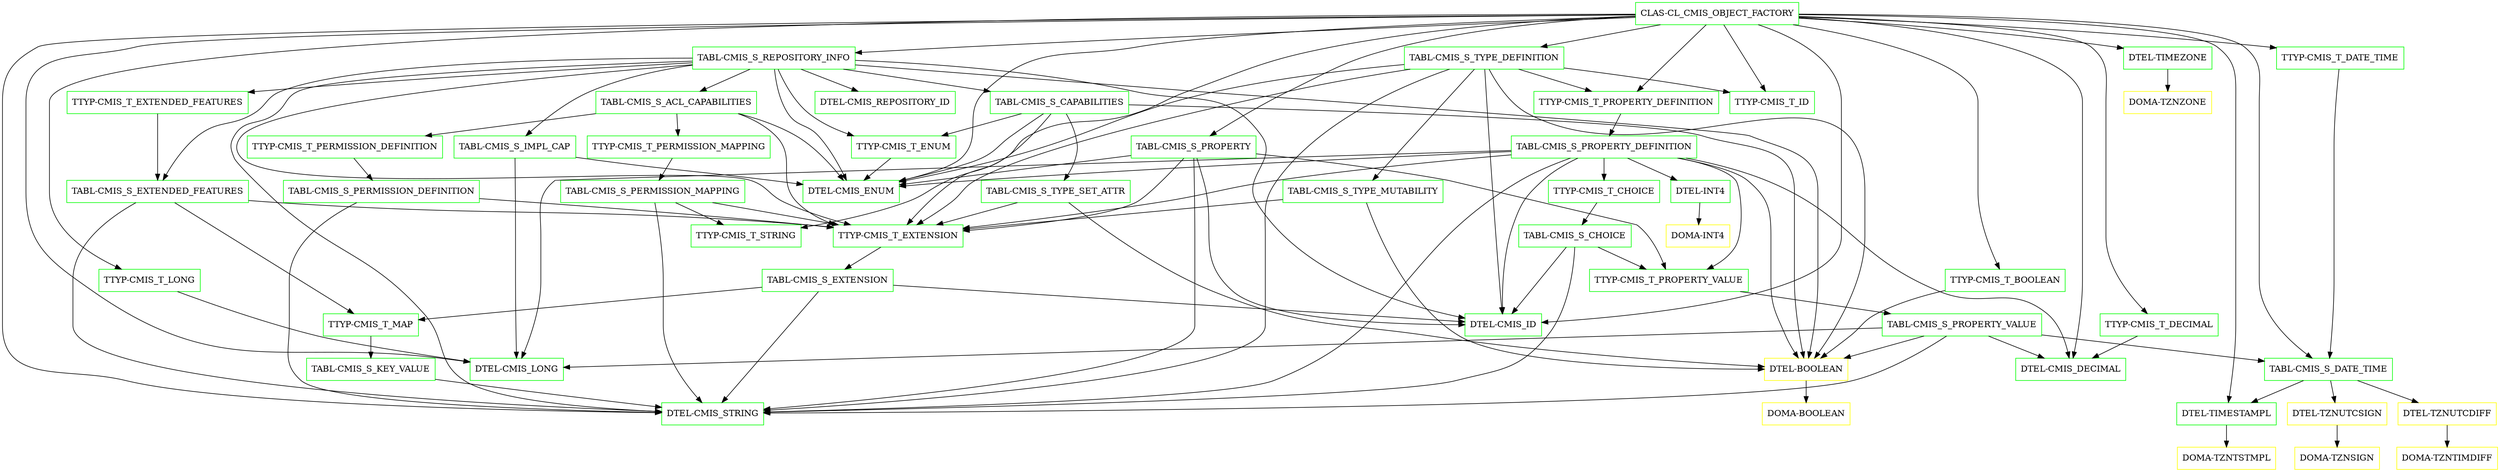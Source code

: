 digraph G {
  "CLAS-CL_CMIS_OBJECT_FACTORY" [shape=box,color=green];
  "TABL-CMIS_S_DATE_TIME" [shape=box,color=green,URL="./TABL_CMIS_S_DATE_TIME.html"];
  "DTEL-TZNUTCSIGN" [shape=box,color=yellow,URL="./DTEL_TZNUTCSIGN.html"];
  "DOMA-TZNSIGN" [shape=box,color=yellow,URL="./DOMA_TZNSIGN.html"];
  "DTEL-TZNUTCDIFF" [shape=box,color=yellow,URL="./DTEL_TZNUTCDIFF.html"];
  "DOMA-TZNTIMDIFF" [shape=box,color=yellow,URL="./DOMA_TZNTIMDIFF.html"];
  "DTEL-TIMESTAMPL" [shape=box,color=green,URL="./DTEL_TIMESTAMPL.html"];
  "DOMA-TZNTSTMPL" [shape=box,color=yellow,URL="./DOMA_TZNTSTMPL.html"];
  "TABL-CMIS_S_REPOSITORY_INFO" [shape=box,color=green,URL="./TABL_CMIS_S_REPOSITORY_INFO.html"];
  "TTYP-CMIS_T_EXTENDED_FEATURES" [shape=box,color=green,URL="./TTYP_CMIS_T_EXTENDED_FEATURES.html"];
  "TABL-CMIS_S_EXTENDED_FEATURES" [shape=box,color=green,URL="./TABL_CMIS_S_EXTENDED_FEATURES.html"];
  "TTYP-CMIS_T_EXTENSION" [shape=box,color=green,URL="./TTYP_CMIS_T_EXTENSION.html"];
  "TABL-CMIS_S_EXTENSION" [shape=box,color=green,URL="./TABL_CMIS_S_EXTENSION.html"];
  "TTYP-CMIS_T_MAP" [shape=box,color=green,URL="./TTYP_CMIS_T_MAP.html"];
  "TABL-CMIS_S_KEY_VALUE" [shape=box,color=green,URL="./TABL_CMIS_S_KEY_VALUE.html"];
  "DTEL-CMIS_STRING" [shape=box,color=green,URL="./DTEL_CMIS_STRING.html"];
  "DTEL-CMIS_ID" [shape=box,color=green,URL="./DTEL_CMIS_ID.html"];
  "TABL-CMIS_S_IMPL_CAP" [shape=box,color=green,URL="./TABL_CMIS_S_IMPL_CAP.html"];
  "DTEL-CMIS_LONG" [shape=box,color=green,URL="./DTEL_CMIS_LONG.html"];
  "DTEL-CMIS_ENUM" [shape=box,color=green,URL="./DTEL_CMIS_ENUM.html"];
  "TABL-CMIS_S_ACL_CAPABILITIES" [shape=box,color=green,URL="./TABL_CMIS_S_ACL_CAPABILITIES.html"];
  "TTYP-CMIS_T_PERMISSION_DEFINITION" [shape=box,color=green,URL="./TTYP_CMIS_T_PERMISSION_DEFINITION.html"];
  "TABL-CMIS_S_PERMISSION_DEFINITION" [shape=box,color=green,URL="./TABL_CMIS_S_PERMISSION_DEFINITION.html"];
  "TTYP-CMIS_T_PERMISSION_MAPPING" [shape=box,color=green,URL="./TTYP_CMIS_T_PERMISSION_MAPPING.html"];
  "TABL-CMIS_S_PERMISSION_MAPPING" [shape=box,color=green,URL="./TABL_CMIS_S_PERMISSION_MAPPING.html"];
  "TTYP-CMIS_T_STRING" [shape=box,color=green,URL="./TTYP_CMIS_T_STRING.html"];
  "TABL-CMIS_S_CAPABILITIES" [shape=box,color=green,URL="./TABL_CMIS_S_CAPABILITIES.html"];
  "TABL-CMIS_S_TYPE_SET_ATTR" [shape=box,color=green,URL="./TABL_CMIS_S_TYPE_SET_ATTR.html"];
  "DTEL-BOOLEAN" [shape=box,color=yellow,URL="./DTEL_BOOLEAN.html"];
  "DOMA-BOOLEAN" [shape=box,color=yellow,URL="./DOMA_BOOLEAN.html"];
  "TTYP-CMIS_T_ENUM" [shape=box,color=green,URL="./TTYP_CMIS_T_ENUM.html"];
  "DTEL-CMIS_REPOSITORY_ID" [shape=box,color=green,URL="./DTEL_CMIS_REPOSITORY_ID.html"];
  "TTYP-CMIS_T_LONG" [shape=box,color=green,URL="./TTYP_CMIS_T_LONG.html"];
  "TTYP-CMIS_T_ID" [shape=box,color=green,URL="./TTYP_CMIS_T_ID.html"];
  "TABL-CMIS_S_TYPE_DEFINITION" [shape=box,color=green,URL="./TABL_CMIS_S_TYPE_DEFINITION.html"];
  "TTYP-CMIS_T_PROPERTY_DEFINITION" [shape=box,color=green,URL="./TTYP_CMIS_T_PROPERTY_DEFINITION.html"];
  "TABL-CMIS_S_PROPERTY_DEFINITION" [shape=box,color=green,URL="./TABL_CMIS_S_PROPERTY_DEFINITION.html"];
  "TTYP-CMIS_T_CHOICE" [shape=box,color=green,URL="./TTYP_CMIS_T_CHOICE.html"];
  "TABL-CMIS_S_CHOICE" [shape=box,color=green,URL="./TABL_CMIS_S_CHOICE.html"];
  "TTYP-CMIS_T_PROPERTY_VALUE" [shape=box,color=green,URL="./TTYP_CMIS_T_PROPERTY_VALUE.html"];
  "TABL-CMIS_S_PROPERTY_VALUE" [shape=box,color=green,URL="./TABL_CMIS_S_PROPERTY_VALUE.html"];
  "DTEL-CMIS_DECIMAL" [shape=box,color=green,URL="./DTEL_CMIS_DECIMAL.html"];
  "DTEL-INT4" [shape=box,color=green,URL="./DTEL_INT4.html"];
  "DOMA-INT4" [shape=box,color=yellow,URL="./DOMA_INT4.html"];
  "TABL-CMIS_S_TYPE_MUTABILITY" [shape=box,color=green,URL="./TABL_CMIS_S_TYPE_MUTABILITY.html"];
  "TTYP-CMIS_T_DECIMAL" [shape=box,color=green,URL="./TTYP_CMIS_T_DECIMAL.html"];
  "DTEL-TIMEZONE" [shape=box,color=green,URL="./DTEL_TIMEZONE.html"];
  "DOMA-TZNZONE" [shape=box,color=yellow,URL="./DOMA_TZNZONE.html"];
  "TTYP-CMIS_T_DATE_TIME" [shape=box,color=green,URL="./TTYP_CMIS_T_DATE_TIME.html"];
  "TABL-CMIS_S_PROPERTY" [shape=box,color=green,URL="./TABL_CMIS_S_PROPERTY.html"];
  "TTYP-CMIS_T_BOOLEAN" [shape=box,color=green,URL="./TTYP_CMIS_T_BOOLEAN.html"];
  "CLAS-CL_CMIS_OBJECT_FACTORY" -> "TTYP-CMIS_T_BOOLEAN";
  "CLAS-CL_CMIS_OBJECT_FACTORY" -> "TABL-CMIS_S_PROPERTY";
  "CLAS-CL_CMIS_OBJECT_FACTORY" -> "TTYP-CMIS_T_DATE_TIME";
  "CLAS-CL_CMIS_OBJECT_FACTORY" -> "DTEL-TIMESTAMPL";
  "CLAS-CL_CMIS_OBJECT_FACTORY" -> "DTEL-TIMEZONE";
  "CLAS-CL_CMIS_OBJECT_FACTORY" -> "TTYP-CMIS_T_DECIMAL";
  "CLAS-CL_CMIS_OBJECT_FACTORY" -> "DTEL-CMIS_DECIMAL";
  "CLAS-CL_CMIS_OBJECT_FACTORY" -> "TTYP-CMIS_T_PROPERTY_DEFINITION";
  "CLAS-CL_CMIS_OBJECT_FACTORY" -> "TABL-CMIS_S_TYPE_DEFINITION";
  "CLAS-CL_CMIS_OBJECT_FACTORY" -> "TTYP-CMIS_T_STRING";
  "CLAS-CL_CMIS_OBJECT_FACTORY" -> "DTEL-CMIS_STRING";
  "CLAS-CL_CMIS_OBJECT_FACTORY" -> "TTYP-CMIS_T_ID";
  "CLAS-CL_CMIS_OBJECT_FACTORY" -> "DTEL-CMIS_ID";
  "CLAS-CL_CMIS_OBJECT_FACTORY" -> "TTYP-CMIS_T_LONG";
  "CLAS-CL_CMIS_OBJECT_FACTORY" -> "DTEL-CMIS_LONG";
  "CLAS-CL_CMIS_OBJECT_FACTORY" -> "DTEL-CMIS_ENUM";
  "CLAS-CL_CMIS_OBJECT_FACTORY" -> "TABL-CMIS_S_REPOSITORY_INFO";
  "CLAS-CL_CMIS_OBJECT_FACTORY" -> "TABL-CMIS_S_DATE_TIME";
  "TABL-CMIS_S_DATE_TIME" -> "DTEL-TIMESTAMPL";
  "TABL-CMIS_S_DATE_TIME" -> "DTEL-TZNUTCDIFF";
  "TABL-CMIS_S_DATE_TIME" -> "DTEL-TZNUTCSIGN";
  "DTEL-TZNUTCSIGN" -> "DOMA-TZNSIGN";
  "DTEL-TZNUTCDIFF" -> "DOMA-TZNTIMDIFF";
  "DTEL-TIMESTAMPL" -> "DOMA-TZNTSTMPL";
  "TABL-CMIS_S_REPOSITORY_INFO" -> "DTEL-CMIS_REPOSITORY_ID";
  "TABL-CMIS_S_REPOSITORY_INFO" -> "DTEL-CMIS_STRING";
  "TABL-CMIS_S_REPOSITORY_INFO" -> "DTEL-CMIS_ID";
  "TABL-CMIS_S_REPOSITORY_INFO" -> "DTEL-CMIS_ENUM";
  "TABL-CMIS_S_REPOSITORY_INFO" -> "DTEL-BOOLEAN";
  "TABL-CMIS_S_REPOSITORY_INFO" -> "TTYP-CMIS_T_ENUM";
  "TABL-CMIS_S_REPOSITORY_INFO" -> "TABL-CMIS_S_CAPABILITIES";
  "TABL-CMIS_S_REPOSITORY_INFO" -> "TABL-CMIS_S_ACL_CAPABILITIES";
  "TABL-CMIS_S_REPOSITORY_INFO" -> "TABL-CMIS_S_EXTENDED_FEATURES";
  "TABL-CMIS_S_REPOSITORY_INFO" -> "TTYP-CMIS_T_EXTENSION";
  "TABL-CMIS_S_REPOSITORY_INFO" -> "TABL-CMIS_S_IMPL_CAP";
  "TABL-CMIS_S_REPOSITORY_INFO" -> "TTYP-CMIS_T_EXTENDED_FEATURES";
  "TTYP-CMIS_T_EXTENDED_FEATURES" -> "TABL-CMIS_S_EXTENDED_FEATURES";
  "TABL-CMIS_S_EXTENDED_FEATURES" -> "DTEL-CMIS_STRING";
  "TABL-CMIS_S_EXTENDED_FEATURES" -> "TTYP-CMIS_T_MAP";
  "TABL-CMIS_S_EXTENDED_FEATURES" -> "TTYP-CMIS_T_EXTENSION";
  "TTYP-CMIS_T_EXTENSION" -> "TABL-CMIS_S_EXTENSION";
  "TABL-CMIS_S_EXTENSION" -> "DTEL-CMIS_ID";
  "TABL-CMIS_S_EXTENSION" -> "DTEL-CMIS_STRING";
  "TABL-CMIS_S_EXTENSION" -> "TTYP-CMIS_T_MAP";
  "TTYP-CMIS_T_MAP" -> "TABL-CMIS_S_KEY_VALUE";
  "TABL-CMIS_S_KEY_VALUE" -> "DTEL-CMIS_STRING";
  "TABL-CMIS_S_IMPL_CAP" -> "DTEL-CMIS_ENUM";
  "TABL-CMIS_S_IMPL_CAP" -> "DTEL-CMIS_LONG";
  "TABL-CMIS_S_ACL_CAPABILITIES" -> "DTEL-CMIS_ENUM";
  "TABL-CMIS_S_ACL_CAPABILITIES" -> "TTYP-CMIS_T_PERMISSION_MAPPING";
  "TABL-CMIS_S_ACL_CAPABILITIES" -> "TTYP-CMIS_T_PERMISSION_DEFINITION";
  "TABL-CMIS_S_ACL_CAPABILITIES" -> "TTYP-CMIS_T_EXTENSION";
  "TTYP-CMIS_T_PERMISSION_DEFINITION" -> "TABL-CMIS_S_PERMISSION_DEFINITION";
  "TABL-CMIS_S_PERMISSION_DEFINITION" -> "DTEL-CMIS_STRING";
  "TABL-CMIS_S_PERMISSION_DEFINITION" -> "TTYP-CMIS_T_EXTENSION";
  "TTYP-CMIS_T_PERMISSION_MAPPING" -> "TABL-CMIS_S_PERMISSION_MAPPING";
  "TABL-CMIS_S_PERMISSION_MAPPING" -> "DTEL-CMIS_STRING";
  "TABL-CMIS_S_PERMISSION_MAPPING" -> "TTYP-CMIS_T_STRING";
  "TABL-CMIS_S_PERMISSION_MAPPING" -> "TTYP-CMIS_T_EXTENSION";
  "TABL-CMIS_S_CAPABILITIES" -> "DTEL-CMIS_ENUM";
  "TABL-CMIS_S_CAPABILITIES" -> "DTEL-BOOLEAN";
  "TABL-CMIS_S_CAPABILITIES" -> "TTYP-CMIS_T_ENUM";
  "TABL-CMIS_S_CAPABILITIES" -> "TABL-CMIS_S_TYPE_SET_ATTR";
  "TABL-CMIS_S_CAPABILITIES" -> "TTYP-CMIS_T_EXTENSION";
  "TABL-CMIS_S_TYPE_SET_ATTR" -> "DTEL-BOOLEAN";
  "TABL-CMIS_S_TYPE_SET_ATTR" -> "TTYP-CMIS_T_EXTENSION";
  "DTEL-BOOLEAN" -> "DOMA-BOOLEAN";
  "TTYP-CMIS_T_ENUM" -> "DTEL-CMIS_ENUM";
  "TTYP-CMIS_T_LONG" -> "DTEL-CMIS_LONG";
  "TABL-CMIS_S_TYPE_DEFINITION" -> "DTEL-CMIS_ID";
  "TABL-CMIS_S_TYPE_DEFINITION" -> "DTEL-CMIS_STRING";
  "TABL-CMIS_S_TYPE_DEFINITION" -> "DTEL-CMIS_ENUM";
  "TABL-CMIS_S_TYPE_DEFINITION" -> "DTEL-BOOLEAN";
  "TABL-CMIS_S_TYPE_DEFINITION" -> "TTYP-CMIS_T_ID";
  "TABL-CMIS_S_TYPE_DEFINITION" -> "TABL-CMIS_S_TYPE_MUTABILITY";
  "TABL-CMIS_S_TYPE_DEFINITION" -> "TTYP-CMIS_T_PROPERTY_DEFINITION";
  "TABL-CMIS_S_TYPE_DEFINITION" -> "TTYP-CMIS_T_EXTENSION";
  "TTYP-CMIS_T_PROPERTY_DEFINITION" -> "TABL-CMIS_S_PROPERTY_DEFINITION";
  "TABL-CMIS_S_PROPERTY_DEFINITION" -> "DTEL-CMIS_ID";
  "TABL-CMIS_S_PROPERTY_DEFINITION" -> "DTEL-CMIS_STRING";
  "TABL-CMIS_S_PROPERTY_DEFINITION" -> "DTEL-CMIS_ENUM";
  "TABL-CMIS_S_PROPERTY_DEFINITION" -> "DTEL-BOOLEAN";
  "TABL-CMIS_S_PROPERTY_DEFINITION" -> "DTEL-INT4";
  "TABL-CMIS_S_PROPERTY_DEFINITION" -> "DTEL-CMIS_DECIMAL";
  "TABL-CMIS_S_PROPERTY_DEFINITION" -> "DTEL-CMIS_LONG";
  "TABL-CMIS_S_PROPERTY_DEFINITION" -> "TTYP-CMIS_T_PROPERTY_VALUE";
  "TABL-CMIS_S_PROPERTY_DEFINITION" -> "TTYP-CMIS_T_CHOICE";
  "TABL-CMIS_S_PROPERTY_DEFINITION" -> "TTYP-CMIS_T_EXTENSION";
  "TTYP-CMIS_T_CHOICE" -> "TABL-CMIS_S_CHOICE";
  "TABL-CMIS_S_CHOICE" -> "DTEL-CMIS_ID";
  "TABL-CMIS_S_CHOICE" -> "DTEL-CMIS_STRING";
  "TABL-CMIS_S_CHOICE" -> "TTYP-CMIS_T_PROPERTY_VALUE";
  "TTYP-CMIS_T_PROPERTY_VALUE" -> "TABL-CMIS_S_PROPERTY_VALUE";
  "TABL-CMIS_S_PROPERTY_VALUE" -> "DTEL-CMIS_STRING";
  "TABL-CMIS_S_PROPERTY_VALUE" -> "DTEL-BOOLEAN";
  "TABL-CMIS_S_PROPERTY_VALUE" -> "DTEL-CMIS_LONG";
  "TABL-CMIS_S_PROPERTY_VALUE" -> "DTEL-CMIS_DECIMAL";
  "TABL-CMIS_S_PROPERTY_VALUE" -> "TABL-CMIS_S_DATE_TIME";
  "DTEL-INT4" -> "DOMA-INT4";
  "TABL-CMIS_S_TYPE_MUTABILITY" -> "DTEL-BOOLEAN";
  "TABL-CMIS_S_TYPE_MUTABILITY" -> "TTYP-CMIS_T_EXTENSION";
  "TTYP-CMIS_T_DECIMAL" -> "DTEL-CMIS_DECIMAL";
  "DTEL-TIMEZONE" -> "DOMA-TZNZONE";
  "TTYP-CMIS_T_DATE_TIME" -> "TABL-CMIS_S_DATE_TIME";
  "TABL-CMIS_S_PROPERTY" -> "DTEL-CMIS_ID";
  "TABL-CMIS_S_PROPERTY" -> "DTEL-CMIS_ENUM";
  "TABL-CMIS_S_PROPERTY" -> "DTEL-CMIS_STRING";
  "TABL-CMIS_S_PROPERTY" -> "TTYP-CMIS_T_PROPERTY_VALUE";
  "TABL-CMIS_S_PROPERTY" -> "TTYP-CMIS_T_EXTENSION";
  "TTYP-CMIS_T_BOOLEAN" -> "DTEL-BOOLEAN";
}
